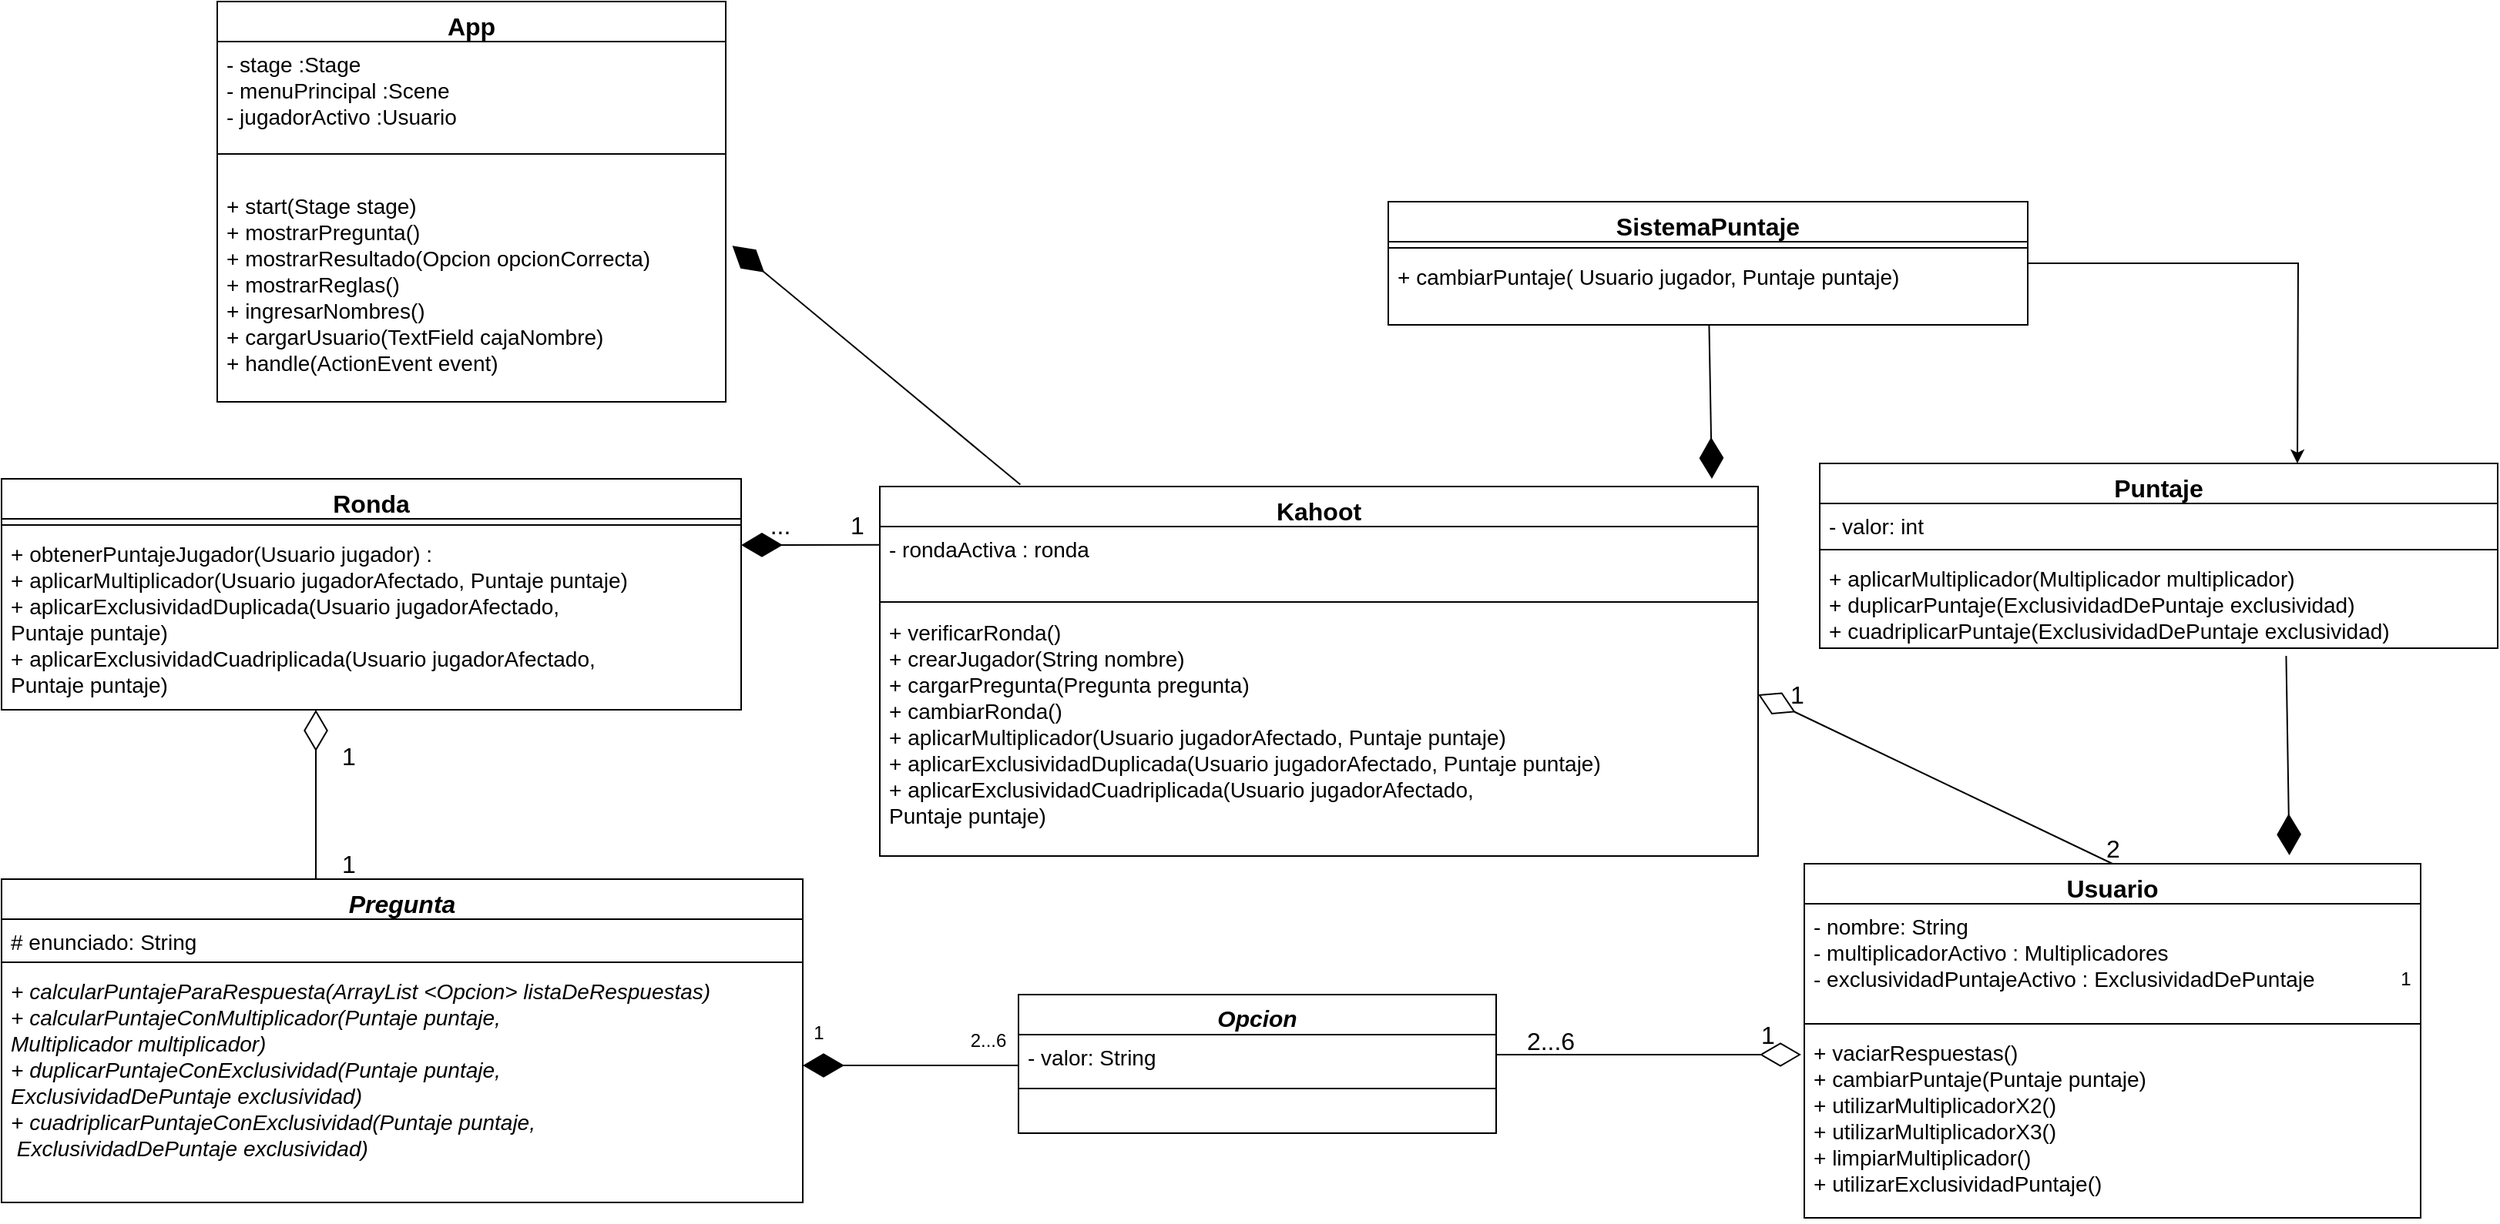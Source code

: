 <mxfile version="13.4.6" type="device"><diagram id="OlLDhi0xHFmsKKbgpCId" name="Page-1"><mxGraphModel dx="434" dy="815" grid="1" gridSize="10" guides="1" tooltips="1" connect="1" arrows="1" fold="1" page="1" pageScale="1" pageWidth="827" pageHeight="1169" math="0" shadow="0"><root><mxCell id="0"/><mxCell id="1" parent="0"/><mxCell id="LuFbEE8tuudnK1dmNrvP-1" style="edgeStyle=orthogonalEdgeStyle;rounded=0;orthogonalLoop=1;jettySize=auto;html=1;" edge="1" parent="1" source="LuFbEE8tuudnK1dmNrvP-15"><mxGeometry relative="1" as="geometry"><mxPoint x="3290" y="680" as="targetPoint"/></mxGeometry></mxCell><mxCell id="LuFbEE8tuudnK1dmNrvP-2" value="" style="endArrow=diamondThin;endFill=1;endSize=24;html=1;entryX=0.787;entryY=-0.024;entryDx=0;entryDy=0;exitX=0.688;exitY=1.083;exitDx=0;exitDy=0;exitPerimeter=0;entryPerimeter=0;" edge="1" parent="1" target="LuFbEE8tuudnK1dmNrvP-36" source="LuFbEE8tuudnK1dmNrvP-21"><mxGeometry width="160" relative="1" as="geometry"><mxPoint x="3920" y="858" as="sourcePoint"/><mxPoint x="3615" y="1040" as="targetPoint"/><Array as="points"/></mxGeometry></mxCell><mxCell id="LuFbEE8tuudnK1dmNrvP-3" value="" style="endArrow=diamondThin;endFill=1;endSize=24;html=1;" edge="1" parent="1"><mxGeometry width="160" relative="1" as="geometry"><mxPoint x="2460" y="1071" as="sourcePoint"/><mxPoint x="2320" y="1071" as="targetPoint"/><Array as="points"/></mxGeometry></mxCell><mxCell id="LuFbEE8tuudnK1dmNrvP-4" value="" style="endArrow=diamondThin;endFill=0;endSize=24;html=1;" edge="1" parent="1"><mxGeometry width="160" relative="1" as="geometry"><mxPoint x="2004" y="960" as="sourcePoint"/><mxPoint x="2004" y="840" as="targetPoint"/><Array as="points"><mxPoint x="2004" y="960"/></Array></mxGeometry></mxCell><mxCell id="LuFbEE8tuudnK1dmNrvP-5" value="" style="endArrow=diamondThin;endFill=0;endSize=24;html=1;exitX=0.5;exitY=0;exitDx=0;exitDy=0;entryX=1;entryY=0.344;entryDx=0;entryDy=0;entryPerimeter=0;" edge="1" parent="1" source="LuFbEE8tuudnK1dmNrvP-36" target="LuFbEE8tuudnK1dmNrvP-11"><mxGeometry width="160" relative="1" as="geometry"><mxPoint x="3170" y="930" as="sourcePoint"/><mxPoint x="3000" y="830" as="targetPoint"/><Array as="points"/></mxGeometry></mxCell><mxCell id="LuFbEE8tuudnK1dmNrvP-6" value="" style="endArrow=diamondThin;endFill=1;endSize=24;html=1;" edge="1" parent="1" source="LuFbEE8tuudnK1dmNrvP-15"><mxGeometry width="160" relative="1" as="geometry"><mxPoint x="3180" y="710" as="sourcePoint"/><mxPoint x="2910" y="690" as="targetPoint"/><Array as="points"/></mxGeometry></mxCell><mxCell id="LuFbEE8tuudnK1dmNrvP-8" value="Kahoot" style="swimlane;fontStyle=1;align=center;verticalAlign=top;childLayout=stackLayout;horizontal=1;startSize=26;horizontalStack=0;resizeParent=1;resizeParentMax=0;resizeLast=0;collapsible=1;marginBottom=0;fontSize=16;" vertex="1" parent="1"><mxGeometry x="2370" y="695" width="570" height="240" as="geometry"/></mxCell><mxCell id="LuFbEE8tuudnK1dmNrvP-9" value="- rondaActiva : ronda&#xA;" style="text;strokeColor=none;fillColor=none;align=left;verticalAlign=top;spacingLeft=4;spacingRight=4;overflow=hidden;rotatable=0;points=[[0,0.5],[1,0.5]];portConstraint=eastwest;fontSize=14;" vertex="1" parent="LuFbEE8tuudnK1dmNrvP-8"><mxGeometry y="26" width="570" height="44" as="geometry"/></mxCell><mxCell id="LuFbEE8tuudnK1dmNrvP-10" value="" style="line;strokeWidth=1;fillColor=none;align=left;verticalAlign=middle;spacingTop=-1;spacingLeft=3;spacingRight=3;rotatable=0;labelPosition=right;points=[];portConstraint=eastwest;" vertex="1" parent="LuFbEE8tuudnK1dmNrvP-8"><mxGeometry y="70" width="570" height="10" as="geometry"/></mxCell><mxCell id="LuFbEE8tuudnK1dmNrvP-11" value="+ verificarRonda()&#xA;+ crearJugador(String nombre)&#xA;+ cargarPregunta(Pregunta pregunta)&#xA;+ cambiarRonda()&#xA;+ aplicarMultiplicador(Usuario jugadorAfectado, Puntaje puntaje) &#xA;+ aplicarExclusividadDuplicada(Usuario jugadorAfectado, Puntaje puntaje) &#xA;+ aplicarExclusividadCuadriplicada(Usuario jugadorAfectado, &#xA;Puntaje puntaje) " style="text;strokeColor=none;fillColor=none;align=left;verticalAlign=top;spacingLeft=4;spacingRight=4;overflow=hidden;rotatable=0;points=[[0,0.5],[1,0.5]];portConstraint=eastwest;fontSize=14;" vertex="1" parent="LuFbEE8tuudnK1dmNrvP-8"><mxGeometry y="80" width="570" height="160" as="geometry"/></mxCell><mxCell id="LuFbEE8tuudnK1dmNrvP-31" value="" style="endArrow=diamondThin;endFill=1;endSize=24;html=1;exitX=0.16;exitY=-0.005;exitDx=0;exitDy=0;exitPerimeter=0;entryX=1.013;entryY=0.286;entryDx=0;entryDy=0;entryPerimeter=0;" edge="1" parent="1" source="LuFbEE8tuudnK1dmNrvP-8" target="LuFbEE8tuudnK1dmNrvP-25"><mxGeometry width="160" relative="1" as="geometry"><mxPoint x="2659" y="734" as="sourcePoint"/><mxPoint x="2360" y="600" as="targetPoint"/><Array as="points"/></mxGeometry></mxCell><mxCell id="LuFbEE8tuudnK1dmNrvP-44" value="" style="endArrow=diamondThin;endFill=1;endSize=24;html=1;exitX=0;exitY=0.27;exitDx=0;exitDy=0;exitPerimeter=0;" edge="1" parent="1" source="LuFbEE8tuudnK1dmNrvP-9"><mxGeometry width="160" relative="1" as="geometry"><mxPoint x="2310" y="650" as="sourcePoint"/><mxPoint x="2280" y="733" as="targetPoint"/></mxGeometry></mxCell><mxCell id="LuFbEE8tuudnK1dmNrvP-45" value="&lt;font style=&quot;font-size: 16px&quot;&gt;1&lt;/font&gt;" style="text;html=1;align=center;verticalAlign=middle;resizable=0;points=[];autosize=1;" vertex="1" parent="1"><mxGeometry x="2010" y="860" width="30" height="20" as="geometry"/></mxCell><mxCell id="LuFbEE8tuudnK1dmNrvP-46" value="&lt;font style=&quot;font-size: 16px&quot;&gt;1&lt;/font&gt;" style="text;html=1;align=center;verticalAlign=middle;resizable=0;points=[];autosize=1;" vertex="1" parent="1"><mxGeometry x="2010" y="930" width="30" height="20" as="geometry"/></mxCell><mxCell id="LuFbEE8tuudnK1dmNrvP-47" value="1" style="text;html=1;align=center;verticalAlign=middle;resizable=0;points=[];autosize=1;fontSize=16;" vertex="1" parent="1"><mxGeometry x="2340" y="710" width="30" height="20" as="geometry"/></mxCell><mxCell id="LuFbEE8tuudnK1dmNrvP-48" value="&lt;font style=&quot;font-size: 16px&quot;&gt;...&lt;/font&gt;" style="text;html=1;align=center;verticalAlign=middle;resizable=0;points=[];autosize=1;" vertex="1" parent="1"><mxGeometry x="2290" y="710" width="30" height="20" as="geometry"/></mxCell><mxCell id="LuFbEE8tuudnK1dmNrvP-50" value="2...6" style="text;html=1;align=center;verticalAlign=middle;resizable=0;points=[];autosize=1;" vertex="1" parent="1"><mxGeometry x="2420" y="1045" width="40" height="20" as="geometry"/></mxCell><mxCell id="LuFbEE8tuudnK1dmNrvP-51" value="1" style="text;html=1;align=center;verticalAlign=middle;resizable=0;points=[];autosize=1;fontSize=16;" vertex="1" parent="1"><mxGeometry x="2950" y="820" width="30" height="20" as="geometry"/></mxCell><mxCell id="LuFbEE8tuudnK1dmNrvP-52" value="&lt;font style=&quot;font-size: 16px&quot;&gt;2&lt;/font&gt;" style="text;html=1;align=center;verticalAlign=middle;resizable=0;points=[];autosize=1;" vertex="1" parent="1"><mxGeometry x="3155" y="920" width="30" height="20" as="geometry"/></mxCell><mxCell id="LuFbEE8tuudnK1dmNrvP-53" value="" style="endArrow=diamondThin;endFill=0;endSize=24;html=1;exitX=1;exitY=0.5;exitDx=0;exitDy=0;" edge="1" parent="1" source="LuFbEE8tuudnK1dmNrvP-33"><mxGeometry width="160" relative="1" as="geometry"><mxPoint x="3230" y="990" as="sourcePoint"/><mxPoint x="2968" y="1064" as="targetPoint"/></mxGeometry></mxCell><mxCell id="LuFbEE8tuudnK1dmNrvP-55" value="1" style="text;html=1;align=center;verticalAlign=middle;resizable=0;points=[];autosize=1;" vertex="1" parent="1"><mxGeometry x="3350" y="1005" width="20" height="20" as="geometry"/></mxCell><mxCell id="LuFbEE8tuudnK1dmNrvP-28" value="Ronda" style="swimlane;fontStyle=1;align=center;verticalAlign=top;childLayout=stackLayout;horizontal=1;startSize=26;horizontalStack=0;resizeParent=1;resizeParentMax=0;resizeLast=0;collapsible=1;marginBottom=0;fontSize=16;" vertex="1" parent="1"><mxGeometry x="1800" y="690" width="480" height="150" as="geometry"/></mxCell><mxCell id="LuFbEE8tuudnK1dmNrvP-29" value="" style="line;strokeWidth=1;fillColor=none;align=left;verticalAlign=middle;spacingTop=-1;spacingLeft=3;spacingRight=3;rotatable=0;labelPosition=right;points=[];portConstraint=eastwest;" vertex="1" parent="LuFbEE8tuudnK1dmNrvP-28"><mxGeometry y="26" width="480" height="8" as="geometry"/></mxCell><mxCell id="LuFbEE8tuudnK1dmNrvP-30" value="+ obtenerPuntajeJugador(Usuario jugador) :&#xA;+ aplicarMultiplicador(Usuario jugadorAfectado, Puntaje puntaje) &#xA;+ aplicarExclusividadDuplicada(Usuario jugadorAfectado, &#xA;Puntaje puntaje) &#xA;+ aplicarExclusividadCuadriplicada(Usuario jugadorAfectado,&#xA; Puntaje puntaje)&#xA;" style="text;strokeColor=none;fillColor=none;align=left;verticalAlign=top;spacingLeft=4;spacingRight=4;overflow=hidden;rotatable=0;points=[[0,0.5],[1,0.5]];portConstraint=eastwest;fontSize=14;" vertex="1" parent="LuFbEE8tuudnK1dmNrvP-28"><mxGeometry y="34" width="480" height="116" as="geometry"/></mxCell><mxCell id="LuFbEE8tuudnK1dmNrvP-59" value="Pregunta" style="swimlane;fontStyle=3;align=center;verticalAlign=top;childLayout=stackLayout;horizontal=1;startSize=26;horizontalStack=0;resizeParent=1;resizeParentMax=0;resizeLast=0;collapsible=1;marginBottom=0;fontSize=16;" vertex="1" parent="1"><mxGeometry x="1800" y="950" width="520" height="210" as="geometry"/></mxCell><mxCell id="LuFbEE8tuudnK1dmNrvP-60" value="# enunciado: String" style="text;strokeColor=none;fillColor=none;align=left;verticalAlign=top;spacingLeft=4;spacingRight=4;overflow=hidden;rotatable=0;points=[[0,0.5],[1,0.5]];portConstraint=eastwest;fontSize=14;" vertex="1" parent="LuFbEE8tuudnK1dmNrvP-59"><mxGeometry y="26" width="520" height="24" as="geometry"/></mxCell><mxCell id="LuFbEE8tuudnK1dmNrvP-61" value="" style="line;strokeWidth=1;fillColor=none;align=left;verticalAlign=middle;spacingTop=-1;spacingLeft=3;spacingRight=3;rotatable=0;labelPosition=right;points=[];portConstraint=eastwest;" vertex="1" parent="LuFbEE8tuudnK1dmNrvP-59"><mxGeometry y="50" width="520" height="8" as="geometry"/></mxCell><mxCell id="LuFbEE8tuudnK1dmNrvP-62" value="+ calcularPuntajeParaRespuesta(ArrayList &lt;Opcion&gt; listaDeRespuestas)&#xA;+ calcularPuntajeConMultiplicador(Puntaje puntaje, &#xA;Multiplicador multiplicador)&#xA;+ duplicarPuntajeConExclusividad(Puntaje puntaje,&#xA; ExclusividadDePuntaje exclusividad) &#xA;+ cuadriplicarPuntajeConExclusividad(Puntaje puntaje,&#xA; ExclusividadDePuntaje exclusividad) &#xA;" style="text;strokeColor=none;fillColor=none;align=left;verticalAlign=top;spacingLeft=4;spacingRight=4;overflow=hidden;rotatable=0;points=[[0,0.5],[1,0.5]];portConstraint=eastwest;fontStyle=2;fontSize=14;" vertex="1" parent="LuFbEE8tuudnK1dmNrvP-59"><mxGeometry y="58" width="520" height="152" as="geometry"/></mxCell><mxCell id="LuFbEE8tuudnK1dmNrvP-22" value="App&#xA;" style="swimlane;fontStyle=1;align=center;verticalAlign=top;childLayout=stackLayout;horizontal=1;startSize=26;horizontalStack=0;resizeParent=1;resizeParentMax=0;resizeLast=0;collapsible=1;marginBottom=0;fontSize=16;" vertex="1" parent="1"><mxGeometry x="1940" y="380" width="330" height="260" as="geometry"/></mxCell><mxCell id="LuFbEE8tuudnK1dmNrvP-23" value="- stage :Stage&#xA;- menuPrincipal :Scene&#xA;- jugadorActivo :Usuario&#xA;" style="text;strokeColor=none;fillColor=none;align=left;verticalAlign=top;spacingLeft=4;spacingRight=4;overflow=hidden;rotatable=0;points=[[0,0.5],[1,0.5]];portConstraint=eastwest;fontSize=14;" vertex="1" parent="LuFbEE8tuudnK1dmNrvP-22"><mxGeometry y="26" width="330" height="54" as="geometry"/></mxCell><mxCell id="LuFbEE8tuudnK1dmNrvP-24" value="" style="line;strokeWidth=1;fillColor=none;align=left;verticalAlign=middle;spacingTop=-1;spacingLeft=3;spacingRight=3;rotatable=0;labelPosition=right;points=[];portConstraint=eastwest;" vertex="1" parent="LuFbEE8tuudnK1dmNrvP-22"><mxGeometry y="80" width="330" height="38" as="geometry"/></mxCell><mxCell id="LuFbEE8tuudnK1dmNrvP-25" value="+ start(Stage stage)&#xA;+ mostrarPregunta()&#xA;+ mostrarResultado(Opcion opcionCorrecta)&#xA;+ mostrarReglas()&#xA;+ ingresarNombres()&#xA;+ cargarUsuario(TextField cajaNombre)&#xA;+ handle(ActionEvent event)" style="text;strokeColor=none;fillColor=none;align=left;verticalAlign=top;spacingLeft=4;spacingRight=4;overflow=hidden;rotatable=0;points=[[0,0.5],[1,0.5]];portConstraint=eastwest;fontSize=14;" vertex="1" parent="LuFbEE8tuudnK1dmNrvP-22"><mxGeometry y="118" width="330" height="142" as="geometry"/></mxCell><mxCell id="LuFbEE8tuudnK1dmNrvP-32" value="Opcion" style="swimlane;fontStyle=3;align=center;verticalAlign=top;childLayout=stackLayout;horizontal=1;startSize=26;horizontalStack=0;resizeParent=1;resizeParentMax=0;resizeLast=0;collapsible=1;marginBottom=0;fontSize=15;" vertex="1" parent="1"><mxGeometry x="2460" y="1025" width="310" height="90" as="geometry"/></mxCell><mxCell id="LuFbEE8tuudnK1dmNrvP-33" value="- valor: String&#xA;&#xA;" style="text;strokeColor=none;fillColor=none;align=left;verticalAlign=top;spacingLeft=4;spacingRight=4;overflow=hidden;rotatable=0;points=[[0,0.5],[1,0.5]];portConstraint=eastwest;fontSize=14;" vertex="1" parent="LuFbEE8tuudnK1dmNrvP-32"><mxGeometry y="26" width="310" height="26" as="geometry"/></mxCell><mxCell id="LuFbEE8tuudnK1dmNrvP-34" value="" style="line;strokeWidth=1;fillColor=none;align=left;verticalAlign=middle;spacingTop=-1;spacingLeft=3;spacingRight=3;rotatable=0;labelPosition=right;points=[];portConstraint=eastwest;" vertex="1" parent="LuFbEE8tuudnK1dmNrvP-32"><mxGeometry y="52" width="310" height="18" as="geometry"/></mxCell><mxCell id="LuFbEE8tuudnK1dmNrvP-35" value="&#xA;" style="text;strokeColor=none;fillColor=none;align=left;verticalAlign=top;spacingLeft=4;spacingRight=4;overflow=hidden;rotatable=0;points=[[0,0.5],[1,0.5]];portConstraint=eastwest;fontStyle=0" vertex="1" parent="LuFbEE8tuudnK1dmNrvP-32"><mxGeometry y="70" width="310" height="20" as="geometry"/></mxCell><mxCell id="LuFbEE8tuudnK1dmNrvP-65" value="1" style="text;html=1;align=center;verticalAlign=middle;resizable=0;points=[];autosize=1;" vertex="1" parent="1"><mxGeometry x="2320" y="1040" width="20" height="20" as="geometry"/></mxCell><mxCell id="LuFbEE8tuudnK1dmNrvP-36" value="Usuario" style="swimlane;fontStyle=1;align=center;verticalAlign=top;childLayout=stackLayout;horizontal=1;startSize=26;horizontalStack=0;resizeParent=1;resizeParentMax=0;resizeLast=0;collapsible=1;marginBottom=0;fontSize=16;" vertex="1" parent="1"><mxGeometry x="2970" y="940" width="400" height="230" as="geometry"/></mxCell><mxCell id="LuFbEE8tuudnK1dmNrvP-37" value="- nombre: String&#xA;- multiplicadorActivo : Multiplicadores&#xA;- exclusividadPuntajeActivo : ExclusividadDePuntaje" style="text;strokeColor=none;fillColor=none;align=left;verticalAlign=top;spacingLeft=4;spacingRight=4;overflow=hidden;rotatable=0;points=[[0,0.5],[1,0.5]];portConstraint=eastwest;fontSize=14;" vertex="1" parent="LuFbEE8tuudnK1dmNrvP-36"><mxGeometry y="26" width="400" height="74" as="geometry"/></mxCell><mxCell id="LuFbEE8tuudnK1dmNrvP-38" value="" style="line;strokeWidth=1;fillColor=none;align=left;verticalAlign=middle;spacingTop=-1;spacingLeft=3;spacingRight=3;rotatable=0;labelPosition=right;points=[];portConstraint=eastwest;" vertex="1" parent="LuFbEE8tuudnK1dmNrvP-36"><mxGeometry y="100" width="400" height="8" as="geometry"/></mxCell><mxCell id="LuFbEE8tuudnK1dmNrvP-39" value="+ vaciarRespuestas()&#xA;+ cambiarPuntaje(Puntaje puntaje) &#xA;+ utilizarMultiplicadorX2()&#xA;+ utilizarMultiplicadorX3()&#xA;+ limpiarMultiplicador()&#xA;+ utilizarExclusividadPuntaje()&#xA;" style="text;strokeColor=none;fillColor=none;align=left;verticalAlign=top;spacingLeft=4;spacingRight=4;overflow=hidden;rotatable=0;points=[[0,0.5],[1,0.5]];portConstraint=eastwest;fontSize=14;" vertex="1" parent="LuFbEE8tuudnK1dmNrvP-36"><mxGeometry y="108" width="400" height="122" as="geometry"/></mxCell><mxCell id="LuFbEE8tuudnK1dmNrvP-54" value="&lt;font style=&quot;font-size: 16px&quot;&gt;2...6&lt;/font&gt;" style="text;html=1;align=center;verticalAlign=middle;resizable=0;points=[];autosize=1;" vertex="1" parent="1"><mxGeometry x="2780" y="1045" width="50" height="20" as="geometry"/></mxCell><mxCell id="LuFbEE8tuudnK1dmNrvP-67" value="1" style="text;whiteSpace=wrap;html=1;fontSize=16;" vertex="1" parent="1"><mxGeometry x="2940" y="1035" width="40" height="30" as="geometry"/></mxCell><mxCell id="LuFbEE8tuudnK1dmNrvP-15" value="SistemaPuntaje" style="swimlane;fontStyle=1;align=center;verticalAlign=top;childLayout=stackLayout;horizontal=1;startSize=26;horizontalStack=0;resizeParent=1;resizeParentMax=0;resizeLast=0;collapsible=1;marginBottom=0;fontSize=16;" vertex="1" parent="1"><mxGeometry x="2700" y="510" width="415" height="80" as="geometry"/></mxCell><mxCell id="LuFbEE8tuudnK1dmNrvP-16" value="" style="line;strokeWidth=1;fillColor=none;align=left;verticalAlign=middle;spacingTop=-1;spacingLeft=3;spacingRight=3;rotatable=0;labelPosition=right;points=[];portConstraint=eastwest;fontSize=15;" vertex="1" parent="LuFbEE8tuudnK1dmNrvP-15"><mxGeometry y="26" width="415" height="8" as="geometry"/></mxCell><mxCell id="LuFbEE8tuudnK1dmNrvP-17" value="+ cambiarPuntaje( Usuario jugador, Puntaje puntaje)" style="text;strokeColor=none;fillColor=none;align=left;verticalAlign=top;spacingLeft=4;spacingRight=4;overflow=hidden;rotatable=0;points=[[0,0.5],[1,0.5]];portConstraint=eastwest;fontSize=14;" vertex="1" parent="LuFbEE8tuudnK1dmNrvP-15"><mxGeometry y="34" width="415" height="46" as="geometry"/></mxCell><mxCell id="LuFbEE8tuudnK1dmNrvP-18" value="Puntaje" style="swimlane;fontStyle=1;align=center;verticalAlign=top;childLayout=stackLayout;horizontal=1;startSize=26;horizontalStack=0;resizeParent=1;resizeParentMax=0;resizeLast=0;collapsible=1;marginBottom=0;fontSize=16;" vertex="1" parent="1"><mxGeometry x="2980" y="680" width="440" height="120" as="geometry"/></mxCell><mxCell id="LuFbEE8tuudnK1dmNrvP-19" value="- valor: int" style="text;strokeColor=none;fillColor=none;align=left;verticalAlign=top;spacingLeft=4;spacingRight=4;overflow=hidden;rotatable=0;points=[[0,0.5],[1,0.5]];portConstraint=eastwest;fontSize=14;" vertex="1" parent="LuFbEE8tuudnK1dmNrvP-18"><mxGeometry y="26" width="440" height="26" as="geometry"/></mxCell><mxCell id="LuFbEE8tuudnK1dmNrvP-20" value="" style="line;strokeWidth=1;fillColor=none;align=left;verticalAlign=middle;spacingTop=-1;spacingLeft=3;spacingRight=3;rotatable=0;labelPosition=right;points=[];portConstraint=eastwest;fontSize=14;" vertex="1" parent="LuFbEE8tuudnK1dmNrvP-18"><mxGeometry y="52" width="440" height="8" as="geometry"/></mxCell><mxCell id="LuFbEE8tuudnK1dmNrvP-21" value="+ aplicarMultiplicador(Multiplicador multiplicador) &#xA;+ duplicarPuntaje(ExclusividadDePuntaje exclusividad)&#xA;+ cuadriplicarPuntaje(ExclusividadDePuntaje exclusividad) " style="text;strokeColor=none;fillColor=none;align=left;verticalAlign=top;spacingLeft=4;spacingRight=4;overflow=hidden;rotatable=0;points=[[0,0.5],[1,0.5]];portConstraint=eastwest;fontSize=14;" vertex="1" parent="LuFbEE8tuudnK1dmNrvP-18"><mxGeometry y="60" width="440" height="60" as="geometry"/></mxCell></root></mxGraphModel></diagram></mxfile>